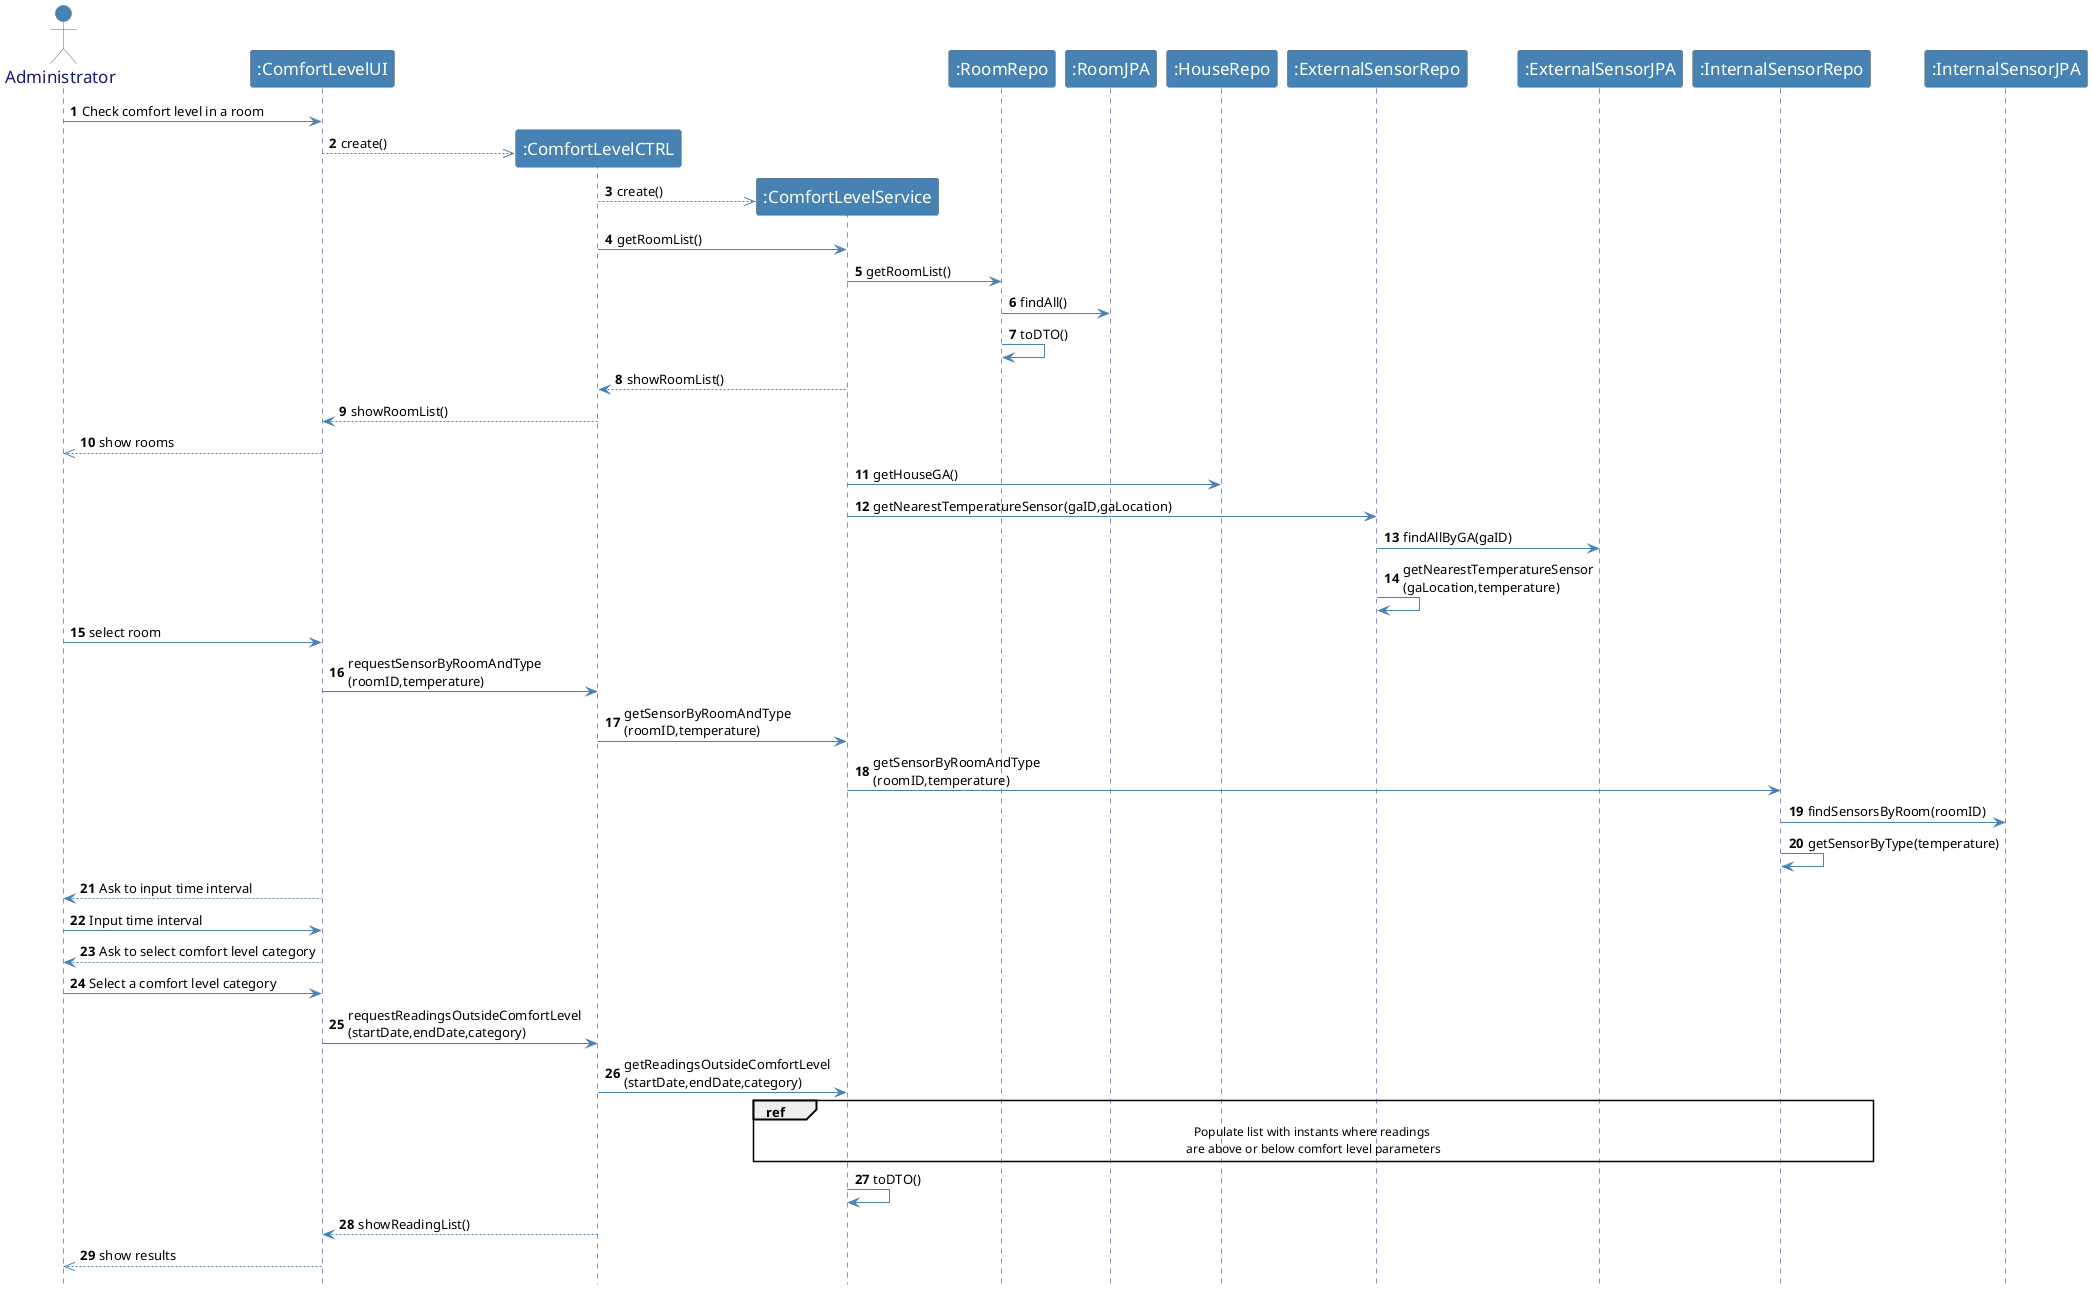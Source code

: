 @startuml

skinparam sequence {
         	ArrowColor SteelBlue
         	ActorBorderColor Dimgray
         	LifeLineBorderColor MidnightBlue
         	LifeLineBackgroundColor #A9DCDF

         	ParticipantBorderColor Dimgray
         	ParticipantBackgroundColor SteelBlue
         	ParticipantFontName Calibri Bold
         	ParticipantFontSize 17
         	ParticipantFontColor Ivory

         	ActorBackgroundColor SteelBlue
         	ActorFontColor MidnightBlue
         	ActorFontSize 17
         	ActorFontName Aapex

         }
skinparam note {
BorderColor SteelBlue
}
autonumber
hidefootbox
actor Administrator


Administrator -> ":ComfortLevelUI": Check comfort level in a room
create ":ComfortLevelCTRL"

":ComfortLevelUI" -->> ":ComfortLevelCTRL": create()

create ":ComfortLevelService"
":ComfortLevelCTRL" -->> ":ComfortLevelService": create()

":ComfortLevelCTRL" -> ":ComfortLevelService": getRoomList()
":ComfortLevelService" -> ":RoomRepo": getRoomList()
":RoomRepo" -> ":RoomJPA": findAll()
":RoomRepo" -> ":RoomRepo": toDTO()


":ComfortLevelService" --> ":ComfortLevelCTRL": showRoomList()
":ComfortLevelCTRL" --> ":ComfortLevelUI": showRoomList()
":ComfortLevelUI" -->> Administrator: show rooms

":ComfortLevelService" -> ":HouseRepo": getHouseGA()
":ComfortLevelService" -> ":ExternalSensorRepo": getNearestTemperatureSensor(gaID,gaLocation)
":ExternalSensorRepo" -> ":ExternalSensorJPA": findAllByGA(gaID)
":ExternalSensorRepo" -> ":ExternalSensorRepo": getNearestTemperatureSensor\n(gaLocation,temperature)



Administrator -> ":ComfortLevelUI": select room
":ComfortLevelUI" -> ":ComfortLevelCTRL": requestSensorByRoomAndType\n(roomID,temperature)
":ComfortLevelCTRL" -> ":ComfortLevelService": getSensorByRoomAndType\n(roomID,temperature)
":ComfortLevelService" -> ":InternalSensorRepo": getSensorByRoomAndType\n(roomID,temperature)
":InternalSensorRepo" -> ":InternalSensorJPA": findSensorsByRoom(roomID)
":InternalSensorRepo" -> ":InternalSensorRepo": getSensorByType(temperature)

Administrator <-- ":ComfortLevelUI": Ask to input time interval
Administrator -> ":ComfortLevelUI": Input time interval

Administrator <-- ":ComfortLevelUI": Ask to select comfort level category
Administrator -> ":ComfortLevelUI": Select a comfort level category
":ComfortLevelUI" -> ":ComfortLevelCTRL": requestReadingsOutsideComfortLevel\n(startDate,endDate,category)
":ComfortLevelCTRL" -> ":ComfortLevelService": getReadingsOutsideComfortLevel\n(startDate,endDate,category)


ref over ":ComfortLevelService",":InternalSensorRepo",":ExternalSensorRepo":Populate list with instants where readings \nare above or below comfort level parameters


":ComfortLevelService" -> ":ComfortLevelService": toDTO()
":ComfortLevelCTRL" --> ":ComfortLevelUI": showReadingList()


":ComfortLevelUI" -->> Administrator: show results







@enduml